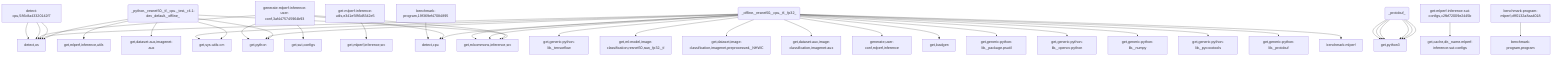 graph TD
    app-mlperf-inference,d775cac873ee4231_(_python,_resnet50,_tf,_cpu,_test,_r4.1-dev_default,_offline_) --> detect,os
    app-mlperf-inference,d775cac873ee4231_(_python,_resnet50,_tf,_cpu,_test,_r4.1-dev_default,_offline_) --> get,sys-utils-cm
    app-mlperf-inference,d775cac873ee4231_(_python,_resnet50,_tf,_cpu,_test,_r4.1-dev_default,_offline_) --> get,python
    app-mlperf-inference,d775cac873ee4231_(_python,_resnet50,_tf,_cpu,_test,_r4.1-dev_default,_offline_) --> get,mlcommons,inference,src
    get-mlperf-inference-utils,e341e5f86d8342e5 --> get,mlperf,inference,src
    app-mlperf-inference,d775cac873ee4231_(_python,_resnet50,_tf,_cpu,_test,_r4.1-dev_default,_offline_) --> get,mlperf,inference,utils
    app-mlperf-inference,d775cac873ee4231_(_python,_resnet50,_tf,_cpu,_test,_r4.1-dev_default,_offline_) --> get,dataset-aux,imagenet-aux
    app-mlperf-inference-mlcommons-python,ff149e9781fc4b65_(_offline,_resnet50,_cpu,_tf,_fp32_) --> detect,os
    detect-cpu,586c8a43320142f7 --> detect,os
    app-mlperf-inference-mlcommons-python,ff149e9781fc4b65_(_offline,_resnet50,_cpu,_tf,_fp32_) --> detect,cpu
    app-mlperf-inference-mlcommons-python,ff149e9781fc4b65_(_offline,_resnet50,_cpu,_tf,_fp32_) --> get,sys-utils-cm
    app-mlperf-inference-mlcommons-python,ff149e9781fc4b65_(_offline,_resnet50,_cpu,_tf,_fp32_) --> get,python
    get-generic-python-lib,94b62a682bc44791_(_tensorflow_) --> get,python3
    app-mlperf-inference-mlcommons-python,ff149e9781fc4b65_(_offline,_resnet50,_cpu,_tf,_fp32_) --> get,generic-python-lib,_tensorflow
    app-mlperf-inference-mlcommons-python,ff149e9781fc4b65_(_offline,_resnet50,_cpu,_tf,_fp32_) --> get,ml-model,image-classification,resnet50,raw,_fp32,_tf
    app-mlperf-inference-mlcommons-python,ff149e9781fc4b65_(_offline,_resnet50,_cpu,_tf,_fp32_) --> get,dataset,image-classification,imagenet,preprocessed,_NHWC
    app-mlperf-inference-mlcommons-python,ff149e9781fc4b65_(_offline,_resnet50,_cpu,_tf,_fp32_) --> get,dataset-aux,image-classification,imagenet-aux
    generate-mlperf-inference-user-conf,3af4475745964b93 --> detect,os
    detect-cpu,586c8a43320142f7 --> detect,os
    generate-mlperf-inference-user-conf,3af4475745964b93 --> detect,cpu
    generate-mlperf-inference-user-conf,3af4475745964b93 --> get,python
    generate-mlperf-inference-user-conf,3af4475745964b93 --> get,mlcommons,inference,src
    get-mlperf-inference-sut-configs,c2fbf72009e2445b --> get,cache,dir,_name.mlperf-inference-sut-configs
    generate-mlperf-inference-user-conf,3af4475745964b93 --> get,sut,configs
    app-mlperf-inference-mlcommons-python,ff149e9781fc4b65_(_offline,_resnet50,_cpu,_tf,_fp32_) --> generate,user-conf,mlperf,inference
    app-mlperf-inference-mlcommons-python,ff149e9781fc4b65_(_offline,_resnet50,_cpu,_tf,_fp32_) --> get,loadgen
    app-mlperf-inference-mlcommons-python,ff149e9781fc4b65_(_offline,_resnet50,_cpu,_tf,_fp32_) --> get,mlcommons,inference,src
    app-mlperf-inference-mlcommons-python,ff149e9781fc4b65_(_offline,_resnet50,_cpu,_tf,_fp32_) --> get,mlcommons,inference,src
    get-generic-python-lib,94b62a682bc44791_(_package.psutil_) --> get,python3
    app-mlperf-inference-mlcommons-python,ff149e9781fc4b65_(_offline,_resnet50,_cpu,_tf,_fp32_) --> get,generic-python-lib,_package.psutil
    get-generic-python-lib,94b62a682bc44791_(_opencv-python_) --> get,python3
    app-mlperf-inference-mlcommons-python,ff149e9781fc4b65_(_offline,_resnet50,_cpu,_tf,_fp32_) --> get,generic-python-lib,_opencv-python
    get-generic-python-lib,94b62a682bc44791_(_numpy_) --> get,python3
    app-mlperf-inference-mlcommons-python,ff149e9781fc4b65_(_offline,_resnet50,_cpu,_tf,_fp32_) --> get,generic-python-lib,_numpy
    get-generic-python-lib,94b62a682bc44791_(_pycocotools_) --> get,python3
    app-mlperf-inference-mlcommons-python,ff149e9781fc4b65_(_offline,_resnet50,_cpu,_tf,_fp32_) --> get,generic-python-lib,_pycocotools
    get-generic-python-lib,94b62a682bc44791_(_protobuf_) --> get,python3
    app-mlperf-inference-mlcommons-python,ff149e9781fc4b65_(_offline,_resnet50,_cpu,_tf,_fp32_) --> get,generic-python-lib,_protobuf
    detect-cpu,586c8a43320142f7 --> detect,os
    benchmark-program,19f369ef47084895 --> detect,cpu
    benchmark-program-mlperf,cfff0132a8aa4018 --> benchmark-program,program
    app-mlperf-inference-mlcommons-python,ff149e9781fc4b65_(_offline,_resnet50,_cpu,_tf,_fp32_) --> benchmark-mlperf